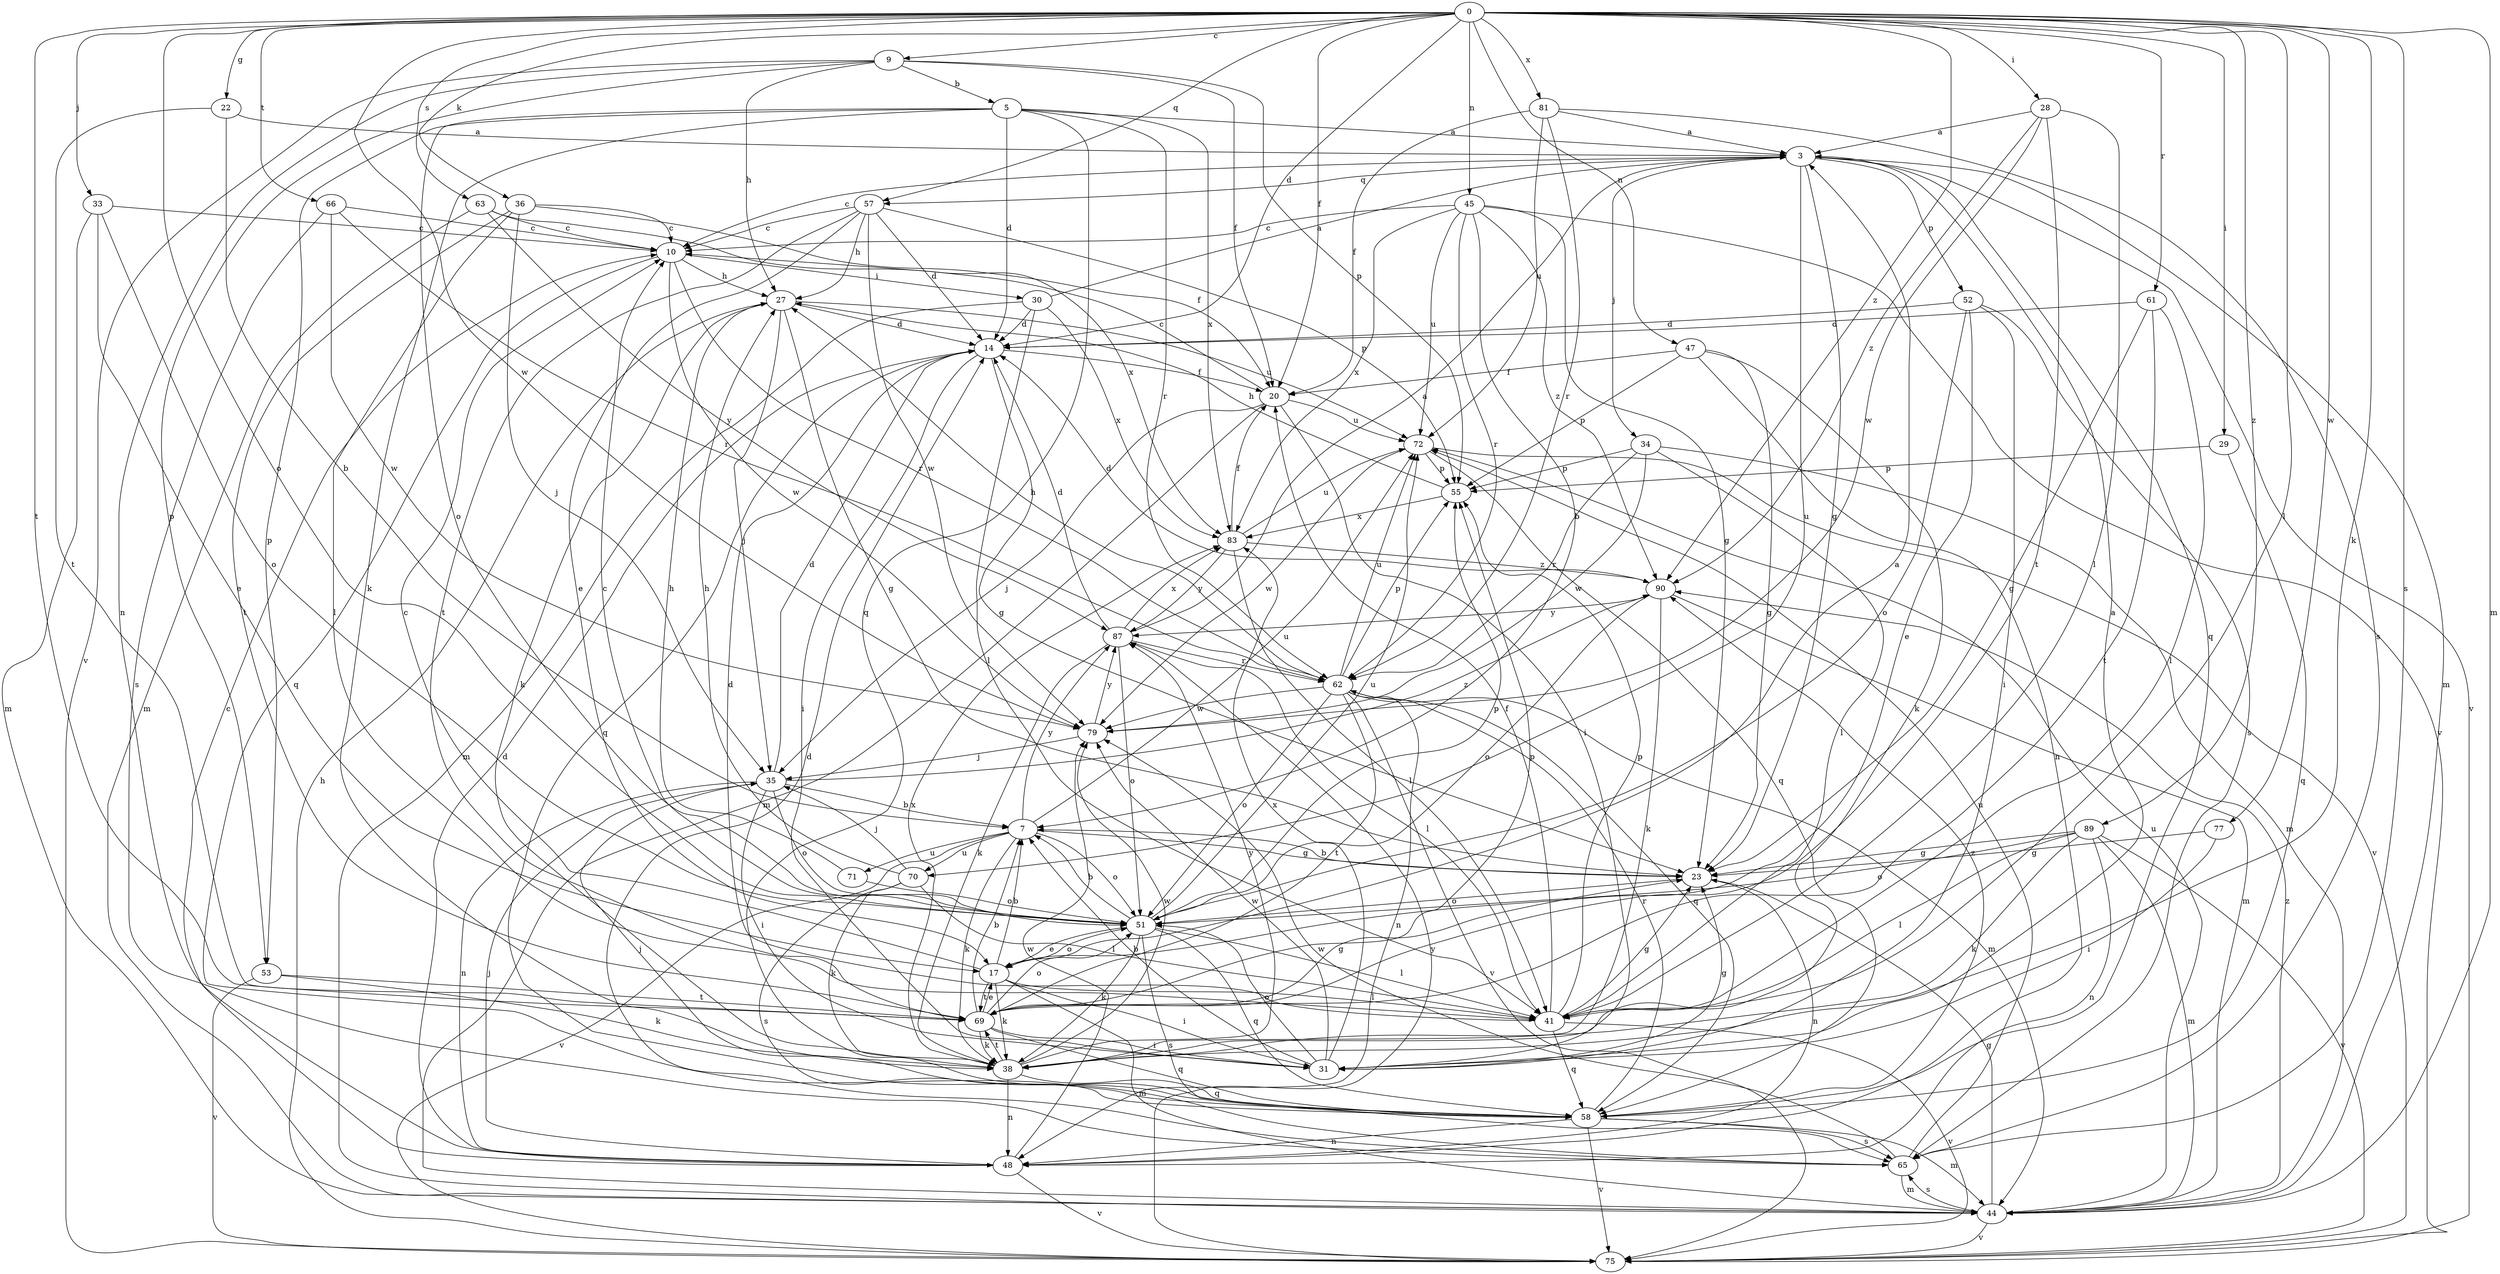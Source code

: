 strict digraph  {
0;
3;
5;
7;
9;
10;
14;
17;
20;
22;
23;
27;
28;
29;
30;
31;
33;
34;
35;
36;
38;
41;
44;
45;
47;
48;
51;
52;
53;
55;
57;
58;
61;
62;
63;
65;
66;
69;
70;
71;
72;
75;
77;
79;
81;
83;
87;
89;
90;
0 -> 9  [label=c];
0 -> 14  [label=d];
0 -> 20  [label=f];
0 -> 22  [label=g];
0 -> 28  [label=i];
0 -> 29  [label=i];
0 -> 33  [label=j];
0 -> 36  [label=k];
0 -> 38  [label=k];
0 -> 41  [label=l];
0 -> 44  [label=m];
0 -> 45  [label=n];
0 -> 47  [label=n];
0 -> 51  [label=o];
0 -> 57  [label=q];
0 -> 61  [label=r];
0 -> 63  [label=s];
0 -> 65  [label=s];
0 -> 66  [label=t];
0 -> 69  [label=t];
0 -> 77  [label=w];
0 -> 79  [label=w];
0 -> 81  [label=x];
0 -> 89  [label=z];
0 -> 90  [label=z];
3 -> 10  [label=c];
3 -> 23  [label=g];
3 -> 34  [label=j];
3 -> 44  [label=m];
3 -> 52  [label=p];
3 -> 57  [label=q];
3 -> 58  [label=q];
3 -> 70  [label=u];
3 -> 75  [label=v];
5 -> 3  [label=a];
5 -> 14  [label=d];
5 -> 38  [label=k];
5 -> 51  [label=o];
5 -> 53  [label=p];
5 -> 58  [label=q];
5 -> 62  [label=r];
5 -> 83  [label=x];
7 -> 23  [label=g];
7 -> 38  [label=k];
7 -> 51  [label=o];
7 -> 70  [label=u];
7 -> 71  [label=u];
7 -> 72  [label=u];
7 -> 75  [label=v];
7 -> 87  [label=y];
9 -> 5  [label=b];
9 -> 20  [label=f];
9 -> 27  [label=h];
9 -> 48  [label=n];
9 -> 53  [label=p];
9 -> 55  [label=p];
9 -> 75  [label=v];
10 -> 27  [label=h];
10 -> 30  [label=i];
10 -> 58  [label=q];
10 -> 62  [label=r];
10 -> 79  [label=w];
14 -> 20  [label=f];
14 -> 23  [label=g];
14 -> 31  [label=i];
14 -> 58  [label=q];
17 -> 3  [label=a];
17 -> 7  [label=b];
17 -> 10  [label=c];
17 -> 31  [label=i];
17 -> 38  [label=k];
17 -> 41  [label=l];
17 -> 44  [label=m];
17 -> 51  [label=o];
17 -> 69  [label=t];
20 -> 10  [label=c];
20 -> 31  [label=i];
20 -> 35  [label=j];
20 -> 44  [label=m];
20 -> 72  [label=u];
22 -> 3  [label=a];
22 -> 7  [label=b];
22 -> 69  [label=t];
23 -> 7  [label=b];
23 -> 48  [label=n];
23 -> 51  [label=o];
27 -> 14  [label=d];
27 -> 23  [label=g];
27 -> 35  [label=j];
27 -> 38  [label=k];
27 -> 72  [label=u];
28 -> 3  [label=a];
28 -> 41  [label=l];
28 -> 69  [label=t];
28 -> 79  [label=w];
28 -> 90  [label=z];
29 -> 55  [label=p];
29 -> 58  [label=q];
30 -> 3  [label=a];
30 -> 14  [label=d];
30 -> 41  [label=l];
30 -> 44  [label=m];
30 -> 83  [label=x];
31 -> 3  [label=a];
31 -> 7  [label=b];
31 -> 23  [label=g];
31 -> 51  [label=o];
31 -> 79  [label=w];
31 -> 83  [label=x];
33 -> 10  [label=c];
33 -> 17  [label=e];
33 -> 44  [label=m];
33 -> 51  [label=o];
34 -> 41  [label=l];
34 -> 44  [label=m];
34 -> 55  [label=p];
34 -> 62  [label=r];
34 -> 79  [label=w];
35 -> 7  [label=b];
35 -> 14  [label=d];
35 -> 31  [label=i];
35 -> 48  [label=n];
35 -> 51  [label=o];
35 -> 90  [label=z];
36 -> 10  [label=c];
36 -> 20  [label=f];
36 -> 35  [label=j];
36 -> 41  [label=l];
36 -> 69  [label=t];
38 -> 48  [label=n];
38 -> 58  [label=q];
38 -> 69  [label=t];
38 -> 79  [label=w];
38 -> 83  [label=x];
38 -> 87  [label=y];
41 -> 14  [label=d];
41 -> 20  [label=f];
41 -> 23  [label=g];
41 -> 55  [label=p];
41 -> 58  [label=q];
41 -> 75  [label=v];
44 -> 23  [label=g];
44 -> 65  [label=s];
44 -> 72  [label=u];
44 -> 75  [label=v];
44 -> 90  [label=z];
45 -> 7  [label=b];
45 -> 10  [label=c];
45 -> 23  [label=g];
45 -> 62  [label=r];
45 -> 72  [label=u];
45 -> 75  [label=v];
45 -> 83  [label=x];
45 -> 90  [label=z];
47 -> 20  [label=f];
47 -> 23  [label=g];
47 -> 38  [label=k];
47 -> 48  [label=n];
47 -> 55  [label=p];
48 -> 10  [label=c];
48 -> 14  [label=d];
48 -> 35  [label=j];
48 -> 75  [label=v];
48 -> 79  [label=w];
51 -> 7  [label=b];
51 -> 10  [label=c];
51 -> 17  [label=e];
51 -> 38  [label=k];
51 -> 41  [label=l];
51 -> 55  [label=p];
51 -> 58  [label=q];
51 -> 65  [label=s];
51 -> 72  [label=u];
52 -> 14  [label=d];
52 -> 17  [label=e];
52 -> 31  [label=i];
52 -> 51  [label=o];
52 -> 65  [label=s];
53 -> 38  [label=k];
53 -> 69  [label=t];
53 -> 75  [label=v];
55 -> 27  [label=h];
55 -> 83  [label=x];
57 -> 10  [label=c];
57 -> 14  [label=d];
57 -> 17  [label=e];
57 -> 27  [label=h];
57 -> 55  [label=p];
57 -> 69  [label=t];
57 -> 79  [label=w];
58 -> 35  [label=j];
58 -> 44  [label=m];
58 -> 48  [label=n];
58 -> 62  [label=r];
58 -> 65  [label=s];
58 -> 75  [label=v];
58 -> 90  [label=z];
61 -> 14  [label=d];
61 -> 23  [label=g];
61 -> 41  [label=l];
61 -> 69  [label=t];
62 -> 27  [label=h];
62 -> 44  [label=m];
62 -> 48  [label=n];
62 -> 51  [label=o];
62 -> 55  [label=p];
62 -> 58  [label=q];
62 -> 69  [label=t];
62 -> 72  [label=u];
62 -> 75  [label=v];
62 -> 79  [label=w];
63 -> 10  [label=c];
63 -> 44  [label=m];
63 -> 83  [label=x];
63 -> 87  [label=y];
65 -> 14  [label=d];
65 -> 44  [label=m];
65 -> 72  [label=u];
65 -> 79  [label=w];
66 -> 10  [label=c];
66 -> 62  [label=r];
66 -> 65  [label=s];
66 -> 79  [label=w];
69 -> 7  [label=b];
69 -> 17  [label=e];
69 -> 23  [label=g];
69 -> 31  [label=i];
69 -> 38  [label=k];
69 -> 51  [label=o];
69 -> 55  [label=p];
69 -> 58  [label=q];
70 -> 27  [label=h];
70 -> 35  [label=j];
70 -> 38  [label=k];
70 -> 41  [label=l];
70 -> 65  [label=s];
71 -> 27  [label=h];
71 -> 51  [label=o];
72 -> 55  [label=p];
72 -> 58  [label=q];
72 -> 75  [label=v];
72 -> 79  [label=w];
75 -> 27  [label=h];
75 -> 87  [label=y];
77 -> 23  [label=g];
77 -> 31  [label=i];
79 -> 35  [label=j];
79 -> 87  [label=y];
81 -> 3  [label=a];
81 -> 20  [label=f];
81 -> 62  [label=r];
81 -> 65  [label=s];
81 -> 72  [label=u];
83 -> 20  [label=f];
83 -> 41  [label=l];
83 -> 72  [label=u];
83 -> 87  [label=y];
83 -> 90  [label=z];
87 -> 3  [label=a];
87 -> 14  [label=d];
87 -> 38  [label=k];
87 -> 41  [label=l];
87 -> 51  [label=o];
87 -> 62  [label=r];
87 -> 83  [label=x];
89 -> 23  [label=g];
89 -> 38  [label=k];
89 -> 41  [label=l];
89 -> 44  [label=m];
89 -> 48  [label=n];
89 -> 51  [label=o];
89 -> 75  [label=v];
90 -> 14  [label=d];
90 -> 38  [label=k];
90 -> 44  [label=m];
90 -> 51  [label=o];
90 -> 87  [label=y];
}
